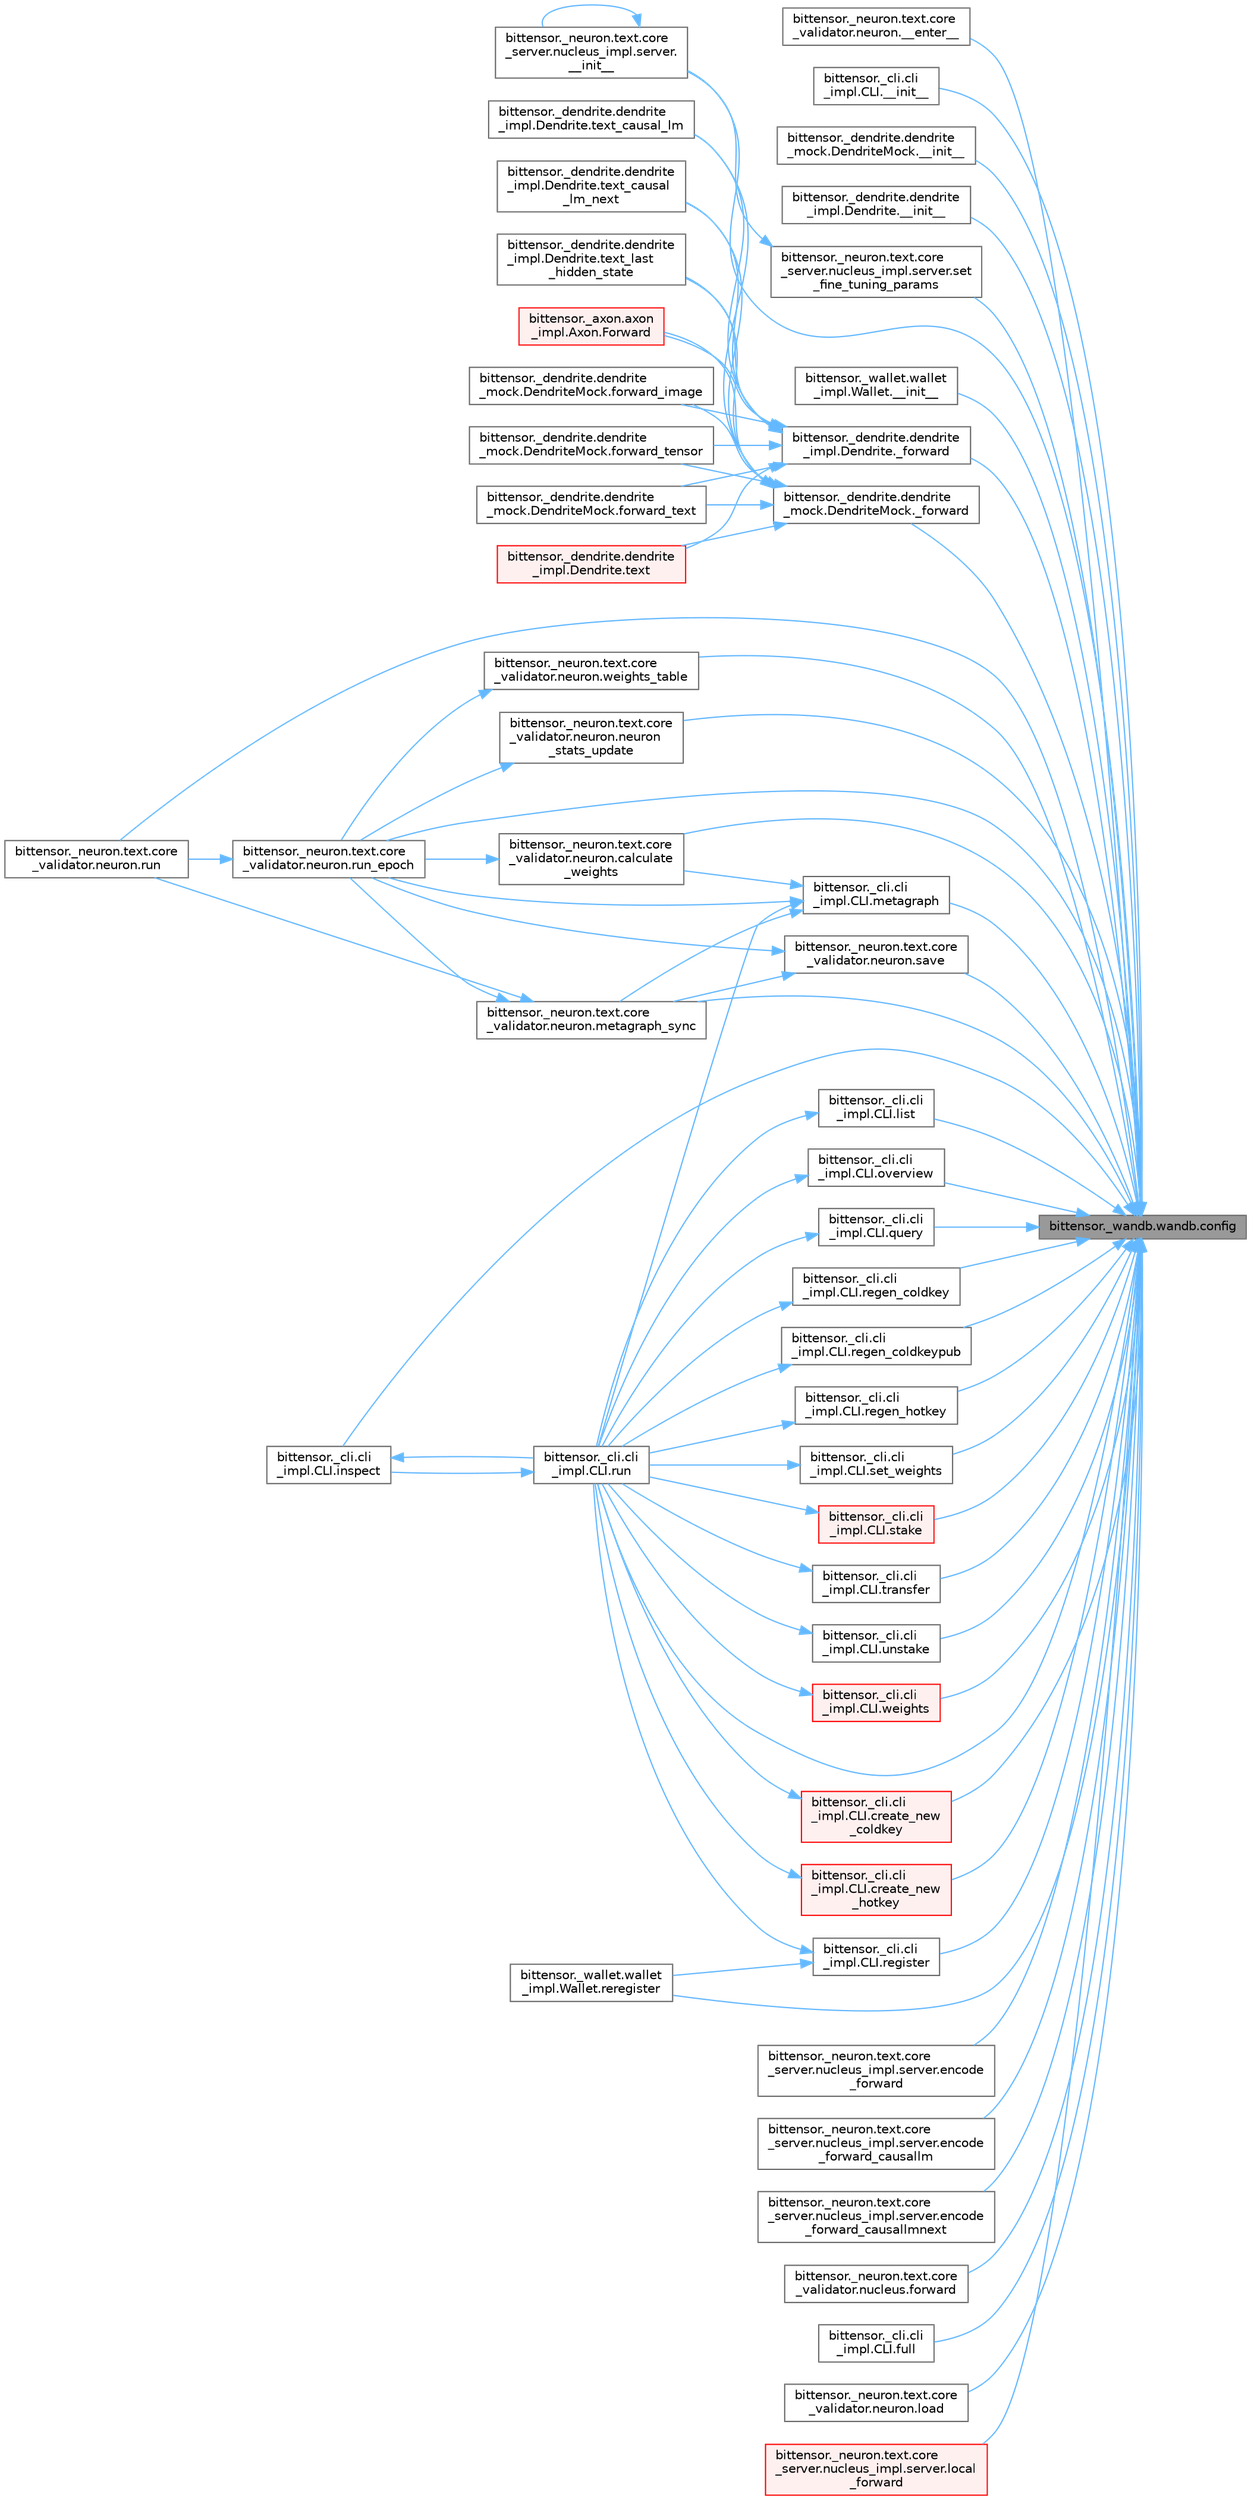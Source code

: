 digraph "bittensor._wandb.wandb.config"
{
 // LATEX_PDF_SIZE
  bgcolor="transparent";
  edge [fontname=Helvetica,fontsize=10,labelfontname=Helvetica,labelfontsize=10];
  node [fontname=Helvetica,fontsize=10,shape=box,height=0.2,width=0.4];
  rankdir="RL";
  Node1 [label="bittensor._wandb.wandb.config",height=0.2,width=0.4,color="gray40", fillcolor="grey60", style="filled", fontcolor="black",tooltip=" "];
  Node1 -> Node2 [dir="back",color="steelblue1",style="solid"];
  Node2 [label="bittensor._neuron.text.core\l_validator.neuron.__enter__",height=0.2,width=0.4,color="grey40", fillcolor="white", style="filled",URL="$classbittensor_1_1__neuron_1_1text_1_1core__validator_1_1neuron.html#a21710f25546e2c3f96b252b620d32aab",tooltip=" "];
  Node1 -> Node3 [dir="back",color="steelblue1",style="solid"];
  Node3 [label="bittensor._cli.cli\l_impl.CLI.__init__",height=0.2,width=0.4,color="grey40", fillcolor="white", style="filled",URL="$classbittensor_1_1__cli_1_1cli__impl_1_1_c_l_i.html#a2c87386c80c22ee8a63a2d98d233a0f4",tooltip=" "];
  Node1 -> Node4 [dir="back",color="steelblue1",style="solid"];
  Node4 [label="bittensor._dendrite.dendrite\l_mock.DendriteMock.__init__",height=0.2,width=0.4,color="grey40", fillcolor="white", style="filled",URL="$classbittensor_1_1__dendrite_1_1dendrite__mock_1_1_dendrite_mock.html#a81ffefc2213c7563e28f2e2de997f5d5",tooltip=" "];
  Node1 -> Node5 [dir="back",color="steelblue1",style="solid"];
  Node5 [label="bittensor._dendrite.dendrite\l_impl.Dendrite.__init__",height=0.2,width=0.4,color="grey40", fillcolor="white", style="filled",URL="$classbittensor_1_1__dendrite_1_1dendrite__impl_1_1_dendrite.html#a80e3be1a7ae6a4090f8689bd550949c5",tooltip=" "];
  Node1 -> Node6 [dir="back",color="steelblue1",style="solid"];
  Node6 [label="bittensor._neuron.text.core\l_server.nucleus_impl.server.\l__init__",height=0.2,width=0.4,color="grey40", fillcolor="white", style="filled",URL="$classbittensor_1_1__neuron_1_1text_1_1core__server_1_1nucleus__impl_1_1server.html#a6132e85ef58f7a42c1fe91a77ce700d7",tooltip=" "];
  Node6 -> Node6 [dir="back",color="steelblue1",style="solid"];
  Node1 -> Node7 [dir="back",color="steelblue1",style="solid"];
  Node7 [label="bittensor._wallet.wallet\l_impl.Wallet.__init__",height=0.2,width=0.4,color="grey40", fillcolor="white", style="filled",URL="$classbittensor_1_1__wallet_1_1wallet__impl_1_1_wallet.html#aa7add4c474e3294236fd088017f02de5",tooltip=" "];
  Node1 -> Node8 [dir="back",color="steelblue1",style="solid"];
  Node8 [label="bittensor._dendrite.dendrite\l_impl.Dendrite._forward",height=0.2,width=0.4,color="grey40", fillcolor="white", style="filled",URL="$classbittensor_1_1__dendrite_1_1dendrite__impl_1_1_dendrite.html#ab0bedbfadc59c5895ad47f48f05b7b69",tooltip=" "];
  Node8 -> Node9 [dir="back",color="steelblue1",style="solid"];
  Node9 [label="bittensor._axon.axon\l_impl.Axon.Forward",height=0.2,width=0.4,color="red", fillcolor="#FFF0F0", style="filled",URL="$classbittensor_1_1__axon_1_1axon__impl_1_1_axon.html#a5a5e5a8ee71fd9038bf83f7a0ac5ddec",tooltip=" "];
  Node8 -> Node11 [dir="back",color="steelblue1",style="solid"];
  Node11 [label="bittensor._dendrite.dendrite\l_mock.DendriteMock.forward_image",height=0.2,width=0.4,color="grey40", fillcolor="white", style="filled",URL="$classbittensor_1_1__dendrite_1_1dendrite__mock_1_1_dendrite_mock.html#aba4861e1bd42622eced10ec450fddfb5",tooltip=" "];
  Node8 -> Node12 [dir="back",color="steelblue1",style="solid"];
  Node12 [label="bittensor._dendrite.dendrite\l_mock.DendriteMock.forward_tensor",height=0.2,width=0.4,color="grey40", fillcolor="white", style="filled",URL="$classbittensor_1_1__dendrite_1_1dendrite__mock_1_1_dendrite_mock.html#a596804548b4ab12580fa1ce97fe36e54",tooltip=" "];
  Node8 -> Node13 [dir="back",color="steelblue1",style="solid"];
  Node13 [label="bittensor._dendrite.dendrite\l_mock.DendriteMock.forward_text",height=0.2,width=0.4,color="grey40", fillcolor="white", style="filled",URL="$classbittensor_1_1__dendrite_1_1dendrite__mock_1_1_dendrite_mock.html#a05b1862d3fcc5a34924ff9d89424585d",tooltip=" "];
  Node8 -> Node14 [dir="back",color="steelblue1",style="solid"];
  Node14 [label="bittensor._dendrite.dendrite\l_impl.Dendrite.text",height=0.2,width=0.4,color="red", fillcolor="#FFF0F0", style="filled",URL="$classbittensor_1_1__dendrite_1_1dendrite__impl_1_1_dendrite.html#af64a1b06ea6d77b00c6b191f2b95daad",tooltip=" "];
  Node8 -> Node16 [dir="back",color="steelblue1",style="solid"];
  Node16 [label="bittensor._dendrite.dendrite\l_impl.Dendrite.text_causal_lm",height=0.2,width=0.4,color="grey40", fillcolor="white", style="filled",URL="$classbittensor_1_1__dendrite_1_1dendrite__impl_1_1_dendrite.html#ad12fdba0d1db1b1e0eb4cd5a8e209d5b",tooltip=" "];
  Node8 -> Node17 [dir="back",color="steelblue1",style="solid"];
  Node17 [label="bittensor._dendrite.dendrite\l_impl.Dendrite.text_causal\l_lm_next",height=0.2,width=0.4,color="grey40", fillcolor="white", style="filled",URL="$classbittensor_1_1__dendrite_1_1dendrite__impl_1_1_dendrite.html#a0cf9d7590cb94638a20627417b057c78",tooltip=" "];
  Node8 -> Node18 [dir="back",color="steelblue1",style="solid"];
  Node18 [label="bittensor._dendrite.dendrite\l_impl.Dendrite.text_last\l_hidden_state",height=0.2,width=0.4,color="grey40", fillcolor="white", style="filled",URL="$classbittensor_1_1__dendrite_1_1dendrite__impl_1_1_dendrite.html#a847c81a7312898dcca79439dab3e1420",tooltip=" "];
  Node1 -> Node19 [dir="back",color="steelblue1",style="solid"];
  Node19 [label="bittensor._dendrite.dendrite\l_mock.DendriteMock._forward",height=0.2,width=0.4,color="grey40", fillcolor="white", style="filled",URL="$classbittensor_1_1__dendrite_1_1dendrite__mock_1_1_dendrite_mock.html#ab55cc43ecfbdfbe6c12477c357e1f45a",tooltip=" "];
  Node19 -> Node9 [dir="back",color="steelblue1",style="solid"];
  Node19 -> Node11 [dir="back",color="steelblue1",style="solid"];
  Node19 -> Node12 [dir="back",color="steelblue1",style="solid"];
  Node19 -> Node13 [dir="back",color="steelblue1",style="solid"];
  Node19 -> Node14 [dir="back",color="steelblue1",style="solid"];
  Node19 -> Node16 [dir="back",color="steelblue1",style="solid"];
  Node19 -> Node17 [dir="back",color="steelblue1",style="solid"];
  Node19 -> Node18 [dir="back",color="steelblue1",style="solid"];
  Node1 -> Node20 [dir="back",color="steelblue1",style="solid"];
  Node20 [label="bittensor._neuron.text.core\l_validator.neuron.calculate\l_weights",height=0.2,width=0.4,color="grey40", fillcolor="white", style="filled",URL="$classbittensor_1_1__neuron_1_1text_1_1core__validator_1_1neuron.html#ac138043f1e7829700d0271e2989605e1",tooltip=" "];
  Node20 -> Node21 [dir="back",color="steelblue1",style="solid"];
  Node21 [label="bittensor._neuron.text.core\l_validator.neuron.run_epoch",height=0.2,width=0.4,color="grey40", fillcolor="white", style="filled",URL="$classbittensor_1_1__neuron_1_1text_1_1core__validator_1_1neuron.html#ab45b9c37a17f218b1de1a3fe4e23e8c9",tooltip=" "];
  Node21 -> Node22 [dir="back",color="steelblue1",style="solid"];
  Node22 [label="bittensor._neuron.text.core\l_validator.neuron.run",height=0.2,width=0.4,color="grey40", fillcolor="white", style="filled",URL="$classbittensor_1_1__neuron_1_1text_1_1core__validator_1_1neuron.html#a0ff541e6cbd41a29bec67566e2a31db3",tooltip=" "];
  Node1 -> Node23 [dir="back",color="steelblue1",style="solid"];
  Node23 [label="bittensor._cli.cli\l_impl.CLI.create_new\l_coldkey",height=0.2,width=0.4,color="red", fillcolor="#FFF0F0", style="filled",URL="$classbittensor_1_1__cli_1_1cli__impl_1_1_c_l_i.html#a6a1192b46449ce24aae1ccd51e35250c",tooltip=" "];
  Node23 -> Node28 [dir="back",color="steelblue1",style="solid"];
  Node28 [label="bittensor._cli.cli\l_impl.CLI.run",height=0.2,width=0.4,color="grey40", fillcolor="white", style="filled",URL="$classbittensor_1_1__cli_1_1cli__impl_1_1_c_l_i.html#aefb4bb012305712b2dbbd29545c843ce",tooltip=" "];
  Node28 -> Node29 [dir="back",color="steelblue1",style="solid"];
  Node29 [label="bittensor._cli.cli\l_impl.CLI.inspect",height=0.2,width=0.4,color="grey40", fillcolor="white", style="filled",URL="$classbittensor_1_1__cli_1_1cli__impl_1_1_c_l_i.html#ae03172c94947caed1fdc0a5c0a0aa8c2",tooltip=" "];
  Node29 -> Node28 [dir="back",color="steelblue1",style="solid"];
  Node1 -> Node30 [dir="back",color="steelblue1",style="solid"];
  Node30 [label="bittensor._cli.cli\l_impl.CLI.create_new\l_hotkey",height=0.2,width=0.4,color="red", fillcolor="#FFF0F0", style="filled",URL="$classbittensor_1_1__cli_1_1cli__impl_1_1_c_l_i.html#a0548a75ad25967c52cae2d573c9f4030",tooltip=" "];
  Node30 -> Node28 [dir="back",color="steelblue1",style="solid"];
  Node1 -> Node32 [dir="back",color="steelblue1",style="solid"];
  Node32 [label="bittensor._neuron.text.core\l_server.nucleus_impl.server.encode\l_forward",height=0.2,width=0.4,color="grey40", fillcolor="white", style="filled",URL="$classbittensor_1_1__neuron_1_1text_1_1core__server_1_1nucleus__impl_1_1server.html#ab592da0bacc745c98011d8e064190570",tooltip=" "];
  Node1 -> Node33 [dir="back",color="steelblue1",style="solid"];
  Node33 [label="bittensor._neuron.text.core\l_server.nucleus_impl.server.encode\l_forward_causallm",height=0.2,width=0.4,color="grey40", fillcolor="white", style="filled",URL="$classbittensor_1_1__neuron_1_1text_1_1core__server_1_1nucleus__impl_1_1server.html#a9fe04678b6dcce05a3f9d3f25b31d65f",tooltip=" "];
  Node1 -> Node34 [dir="back",color="steelblue1",style="solid"];
  Node34 [label="bittensor._neuron.text.core\l_server.nucleus_impl.server.encode\l_forward_causallmnext",height=0.2,width=0.4,color="grey40", fillcolor="white", style="filled",URL="$classbittensor_1_1__neuron_1_1text_1_1core__server_1_1nucleus__impl_1_1server.html#aa75186146bb39740317a5476a71261ec",tooltip=" "];
  Node1 -> Node35 [dir="back",color="steelblue1",style="solid"];
  Node35 [label="bittensor._neuron.text.core\l_validator.nucleus.forward",height=0.2,width=0.4,color="grey40", fillcolor="white", style="filled",URL="$classbittensor_1_1__neuron_1_1text_1_1core__validator_1_1nucleus.html#a1b795f663d44b83ce4a9db81faa7d371",tooltip=" "];
  Node1 -> Node36 [dir="back",color="steelblue1",style="solid"];
  Node36 [label="bittensor._cli.cli\l_impl.CLI.full",height=0.2,width=0.4,color="grey40", fillcolor="white", style="filled",URL="$classbittensor_1_1__cli_1_1cli__impl_1_1_c_l_i.html#a687f5e6fd9bca35041218b74703f5e64",tooltip=" "];
  Node1 -> Node29 [dir="back",color="steelblue1",style="solid"];
  Node1 -> Node37 [dir="back",color="steelblue1",style="solid"];
  Node37 [label="bittensor._cli.cli\l_impl.CLI.list",height=0.2,width=0.4,color="grey40", fillcolor="white", style="filled",URL="$classbittensor_1_1__cli_1_1cli__impl_1_1_c_l_i.html#a3c09f2ef73d5c05c96cdcd9da0d191de",tooltip=" "];
  Node37 -> Node28 [dir="back",color="steelblue1",style="solid"];
  Node1 -> Node38 [dir="back",color="steelblue1",style="solid"];
  Node38 [label="bittensor._neuron.text.core\l_validator.neuron.load",height=0.2,width=0.4,color="grey40", fillcolor="white", style="filled",URL="$classbittensor_1_1__neuron_1_1text_1_1core__validator_1_1neuron.html#af59f6bc4b1e8ad181830c37826bdbb17",tooltip=" "];
  Node1 -> Node39 [dir="back",color="steelblue1",style="solid"];
  Node39 [label="bittensor._neuron.text.core\l_server.nucleus_impl.server.local\l_forward",height=0.2,width=0.4,color="red", fillcolor="#FFF0F0", style="filled",URL="$classbittensor_1_1__neuron_1_1text_1_1core__server_1_1nucleus__impl_1_1server.html#a6638393fba593635bf489b0575b80752",tooltip=" "];
  Node1 -> Node41 [dir="back",color="steelblue1",style="solid"];
  Node41 [label="bittensor._cli.cli\l_impl.CLI.metagraph",height=0.2,width=0.4,color="grey40", fillcolor="white", style="filled",URL="$classbittensor_1_1__cli_1_1cli__impl_1_1_c_l_i.html#a8f20743c8fbc4ed6a84a277d8a827d71",tooltip=" "];
  Node41 -> Node20 [dir="back",color="steelblue1",style="solid"];
  Node41 -> Node42 [dir="back",color="steelblue1",style="solid"];
  Node42 [label="bittensor._neuron.text.core\l_validator.neuron.metagraph_sync",height=0.2,width=0.4,color="grey40", fillcolor="white", style="filled",URL="$classbittensor_1_1__neuron_1_1text_1_1core__validator_1_1neuron.html#a59cae1a3b1a1775e13f4a0ca037b8216",tooltip=" "];
  Node42 -> Node22 [dir="back",color="steelblue1",style="solid"];
  Node42 -> Node21 [dir="back",color="steelblue1",style="solid"];
  Node41 -> Node28 [dir="back",color="steelblue1",style="solid"];
  Node41 -> Node21 [dir="back",color="steelblue1",style="solid"];
  Node1 -> Node42 [dir="back",color="steelblue1",style="solid"];
  Node1 -> Node43 [dir="back",color="steelblue1",style="solid"];
  Node43 [label="bittensor._neuron.text.core\l_validator.neuron.neuron\l_stats_update",height=0.2,width=0.4,color="grey40", fillcolor="white", style="filled",URL="$classbittensor_1_1__neuron_1_1text_1_1core__validator_1_1neuron.html#a43ede3459d2681a5161139214560768d",tooltip=" "];
  Node43 -> Node21 [dir="back",color="steelblue1",style="solid"];
  Node1 -> Node44 [dir="back",color="steelblue1",style="solid"];
  Node44 [label="bittensor._cli.cli\l_impl.CLI.overview",height=0.2,width=0.4,color="grey40", fillcolor="white", style="filled",URL="$classbittensor_1_1__cli_1_1cli__impl_1_1_c_l_i.html#aec87599f88d66cae35b0f26210a14047",tooltip=" "];
  Node44 -> Node28 [dir="back",color="steelblue1",style="solid"];
  Node1 -> Node45 [dir="back",color="steelblue1",style="solid"];
  Node45 [label="bittensor._cli.cli\l_impl.CLI.query",height=0.2,width=0.4,color="grey40", fillcolor="white", style="filled",URL="$classbittensor_1_1__cli_1_1cli__impl_1_1_c_l_i.html#a28233e9b884cddde0f4be5de20b6d493",tooltip=" "];
  Node45 -> Node28 [dir="back",color="steelblue1",style="solid"];
  Node1 -> Node46 [dir="back",color="steelblue1",style="solid"];
  Node46 [label="bittensor._cli.cli\l_impl.CLI.regen_coldkey",height=0.2,width=0.4,color="grey40", fillcolor="white", style="filled",URL="$classbittensor_1_1__cli_1_1cli__impl_1_1_c_l_i.html#a1678121ca05eae53202c00038466d32f",tooltip=" "];
  Node46 -> Node28 [dir="back",color="steelblue1",style="solid"];
  Node1 -> Node47 [dir="back",color="steelblue1",style="solid"];
  Node47 [label="bittensor._cli.cli\l_impl.CLI.regen_coldkeypub",height=0.2,width=0.4,color="grey40", fillcolor="white", style="filled",URL="$classbittensor_1_1__cli_1_1cli__impl_1_1_c_l_i.html#a8992d7666e12d1bf8e0ed7ca1c2ebcc4",tooltip=" "];
  Node47 -> Node28 [dir="back",color="steelblue1",style="solid"];
  Node1 -> Node48 [dir="back",color="steelblue1",style="solid"];
  Node48 [label="bittensor._cli.cli\l_impl.CLI.regen_hotkey",height=0.2,width=0.4,color="grey40", fillcolor="white", style="filled",URL="$classbittensor_1_1__cli_1_1cli__impl_1_1_c_l_i.html#afe7ec8989786267bb79bf306ee51042b",tooltip=" "];
  Node48 -> Node28 [dir="back",color="steelblue1",style="solid"];
  Node1 -> Node49 [dir="back",color="steelblue1",style="solid"];
  Node49 [label="bittensor._cli.cli\l_impl.CLI.register",height=0.2,width=0.4,color="grey40", fillcolor="white", style="filled",URL="$classbittensor_1_1__cli_1_1cli__impl_1_1_c_l_i.html#a0292f3b462e08e9450f1aa0a70091052",tooltip=" "];
  Node49 -> Node50 [dir="back",color="steelblue1",style="solid"];
  Node50 [label="bittensor._wallet.wallet\l_impl.Wallet.reregister",height=0.2,width=0.4,color="grey40", fillcolor="white", style="filled",URL="$classbittensor_1_1__wallet_1_1wallet__impl_1_1_wallet.html#a74aa2a41661f2b53d246760c74437c00",tooltip=" "];
  Node49 -> Node28 [dir="back",color="steelblue1",style="solid"];
  Node1 -> Node50 [dir="back",color="steelblue1",style="solid"];
  Node1 -> Node28 [dir="back",color="steelblue1",style="solid"];
  Node1 -> Node22 [dir="back",color="steelblue1",style="solid"];
  Node1 -> Node21 [dir="back",color="steelblue1",style="solid"];
  Node1 -> Node51 [dir="back",color="steelblue1",style="solid"];
  Node51 [label="bittensor._neuron.text.core\l_validator.neuron.save",height=0.2,width=0.4,color="grey40", fillcolor="white", style="filled",URL="$classbittensor_1_1__neuron_1_1text_1_1core__validator_1_1neuron.html#a01d5c0a78884626cf4061e663e75ab3c",tooltip=" "];
  Node51 -> Node42 [dir="back",color="steelblue1",style="solid"];
  Node51 -> Node21 [dir="back",color="steelblue1",style="solid"];
  Node1 -> Node52 [dir="back",color="steelblue1",style="solid"];
  Node52 [label="bittensor._neuron.text.core\l_server.nucleus_impl.server.set\l_fine_tuning_params",height=0.2,width=0.4,color="grey40", fillcolor="white", style="filled",URL="$classbittensor_1_1__neuron_1_1text_1_1core__server_1_1nucleus__impl_1_1server.html#a614100716e4fce09e4e00b12ee6ef1f5",tooltip=" "];
  Node52 -> Node6 [dir="back",color="steelblue1",style="solid"];
  Node1 -> Node53 [dir="back",color="steelblue1",style="solid"];
  Node53 [label="bittensor._cli.cli\l_impl.CLI.set_weights",height=0.2,width=0.4,color="grey40", fillcolor="white", style="filled",URL="$classbittensor_1_1__cli_1_1cli__impl_1_1_c_l_i.html#a8c282110b8cd6b75f5c6232b7f6c11af",tooltip=" "];
  Node53 -> Node28 [dir="back",color="steelblue1",style="solid"];
  Node1 -> Node54 [dir="back",color="steelblue1",style="solid"];
  Node54 [label="bittensor._cli.cli\l_impl.CLI.stake",height=0.2,width=0.4,color="red", fillcolor="#FFF0F0", style="filled",URL="$classbittensor_1_1__cli_1_1cli__impl_1_1_c_l_i.html#a6118617aae9e3b42004c164ddf45daa9",tooltip=" "];
  Node54 -> Node28 [dir="back",color="steelblue1",style="solid"];
  Node1 -> Node66 [dir="back",color="steelblue1",style="solid"];
  Node66 [label="bittensor._cli.cli\l_impl.CLI.transfer",height=0.2,width=0.4,color="grey40", fillcolor="white", style="filled",URL="$classbittensor_1_1__cli_1_1cli__impl_1_1_c_l_i.html#ad18bd39035bfdcfc09f3e908d6a7c367",tooltip=" "];
  Node66 -> Node28 [dir="back",color="steelblue1",style="solid"];
  Node1 -> Node67 [dir="back",color="steelblue1",style="solid"];
  Node67 [label="bittensor._cli.cli\l_impl.CLI.unstake",height=0.2,width=0.4,color="grey40", fillcolor="white", style="filled",URL="$classbittensor_1_1__cli_1_1cli__impl_1_1_c_l_i.html#ac2cec11ea22420a66863fbd13d2b7cb8",tooltip=" "];
  Node67 -> Node28 [dir="back",color="steelblue1",style="solid"];
  Node1 -> Node68 [dir="back",color="steelblue1",style="solid"];
  Node68 [label="bittensor._cli.cli\l_impl.CLI.weights",height=0.2,width=0.4,color="red", fillcolor="#FFF0F0", style="filled",URL="$classbittensor_1_1__cli_1_1cli__impl_1_1_c_l_i.html#a358ad8ed4e81c8d04fd6625ede838e58",tooltip=" "];
  Node68 -> Node28 [dir="back",color="steelblue1",style="solid"];
  Node1 -> Node70 [dir="back",color="steelblue1",style="solid"];
  Node70 [label="bittensor._neuron.text.core\l_validator.neuron.weights_table",height=0.2,width=0.4,color="grey40", fillcolor="white", style="filled",URL="$classbittensor_1_1__neuron_1_1text_1_1core__validator_1_1neuron.html#ac81643b48f83061067bee51b57305460",tooltip=" "];
  Node70 -> Node21 [dir="back",color="steelblue1",style="solid"];
}

